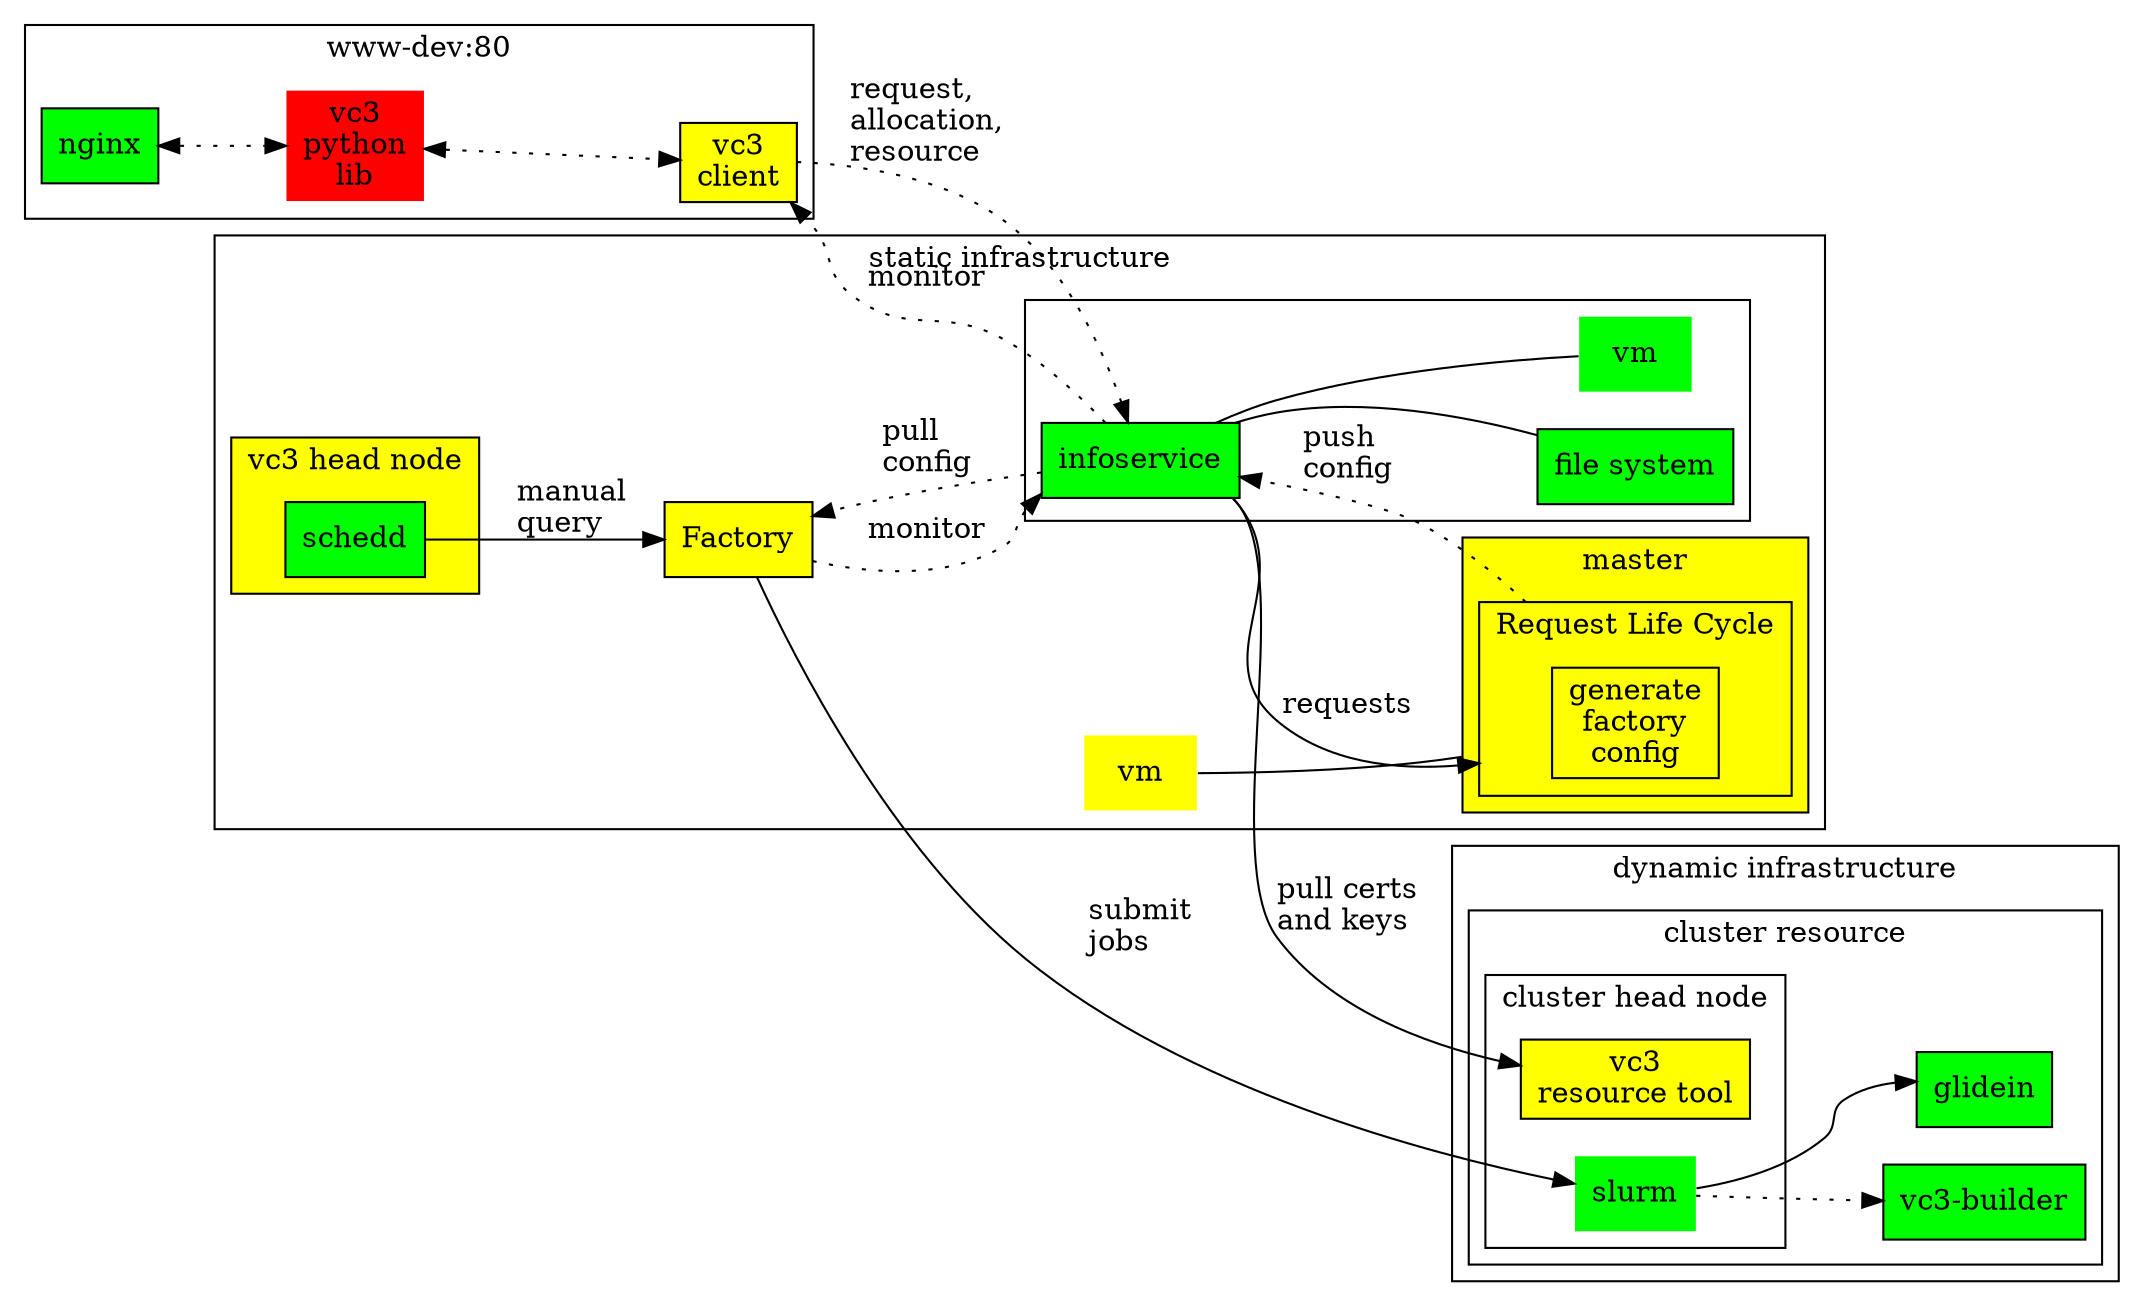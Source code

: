 digraph vc3 {
    compound    = true;
    #concentrate = true;
    labelloc    = "tl";
    rankdir     = "LR";

    node [shape=box, style=filled];


    subgraph cluster_web {
        label = "www-dev:80";

        nginx         [fillcolor=green];
        vc3lib_web    [label = "vc3\npython\nlib"][shape="none"][fillcolor = red];
        vc3client_web [label = "vc3\nclient"][fillcolor = yellow];

        nginx         -> vc3lib_web    [style = dotted][dir = both];
        vc3lib_web    -> vc3client_web [style = dotted][dir = both];

    }

    subgraph cluster_static {
        label = "static infrastructure";

        vmmaster     [label = "vm"][shape = none][fillcolor = yellow];
        apf          [label = "Factory"][fillcolor = yellow];

        subgraph cluster_infoservice {
            label     = "";
            infoservice  [fillcolor = green];
            fsinfo       [label="file system"][fillcolor = green];
            vminfo       [label = "vm"][shape = none][fillcolor = green];

            infoservice   -> vminfo     [dir = none];
            infoservice  -> fsinfo [dir = none];
        }

        subgraph cluster_headnode {
            style     = filled;
            fillcolor = yellow;

            label = "vc3 head node";
            
            schedd [ label = "schedd" ][ fillcolor = "green" ];
        }

        subgraph cluster_master {
            style     = filled;
            fillcolor = yellow;

            label = "master";

            subgraph cluster_request_lc
                {
                    label = "Request Life Cycle";
                    fillcolor = yellow;
                    genconf [label = "generate\nfactory\nconfig"][fillcolor = yellow];
                }
        }

        infoservice  -> genconf      [label = "\n\n\n\n\nrequests", lhead = cluster_request_lc];
        genconf      -> infoservice  [label = "push\lconfig\l", ltail = cluster_request_lc, style = dotted];

        infoservice  -> apf         [label = "\npull\lconfig\l"][style = dotted];
        apf          -> infoservice [label = "monitor"][style = dotted];

        vmmaster     -> genconf     [lhead = cluster_master][dir = none];
    }

    subgraph cluster_dynamic {
        label = "dynamic infrastructure";

        subgraph cluster_resource {
            label = "cluster resource";

            subgraph cluster_resource_head_node {
                label = "cluster head node";
                vc3resourcetool [label = "vc3\nresource tool"][fillcolor = yellow];
                slurm           [shape = none][fillcolor = green];
            }

            vc3builder   [label = "vc3-builder"][fillcolor = green];
            glidein      [fillcolor = green];

            slurm        -> glidein;
            slurm        -> vc3builder  [style = dotted][label = "\n\n\n"];
        }
    }

    vc3client_web -> infoservice   [ label = "request,\lallocation,\lresource\l" ][style = dotted];
    infoservice   -> vc3client_web [ label = "\nmonitor" ][style = dotted];

    apf          -> slurm       [label = "\n\nsubmit\ljobs\l"];

    schedd       -> apf         [label = "manual\lquery\l"];

    infoservice -> vc3resourcetool [label = "\n\n\npull certs\land keys\l"];
}
